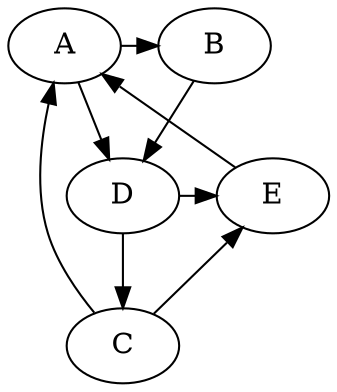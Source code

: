 digraph {
  A [ pos = "1,2! "];
  B [ pos = "3,2! "];
  C [ pos = "1,1! "];
  D [ pos = "3,0! "];
  E [ pos = "0,0! "];

  A -> B;
  A -> D;
  B -> D;
  C -> A;
  C -> E;
  D -> C;
  D -> E;
  E -> A;

  { rank=same; A B }
  { rank=same; E D }
}
